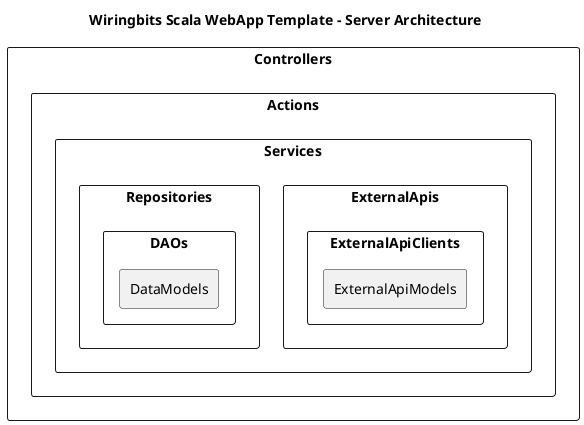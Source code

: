 @startuml
Title Wiringbits Scala WebApp Template - Server Architecture

skinparam {
    linetype ortho
}

rectangle Controllers {
    rectangle Actions {
        rectangle Services {
            rectangle ExternalApis {
                rectangle ExternalApiClients {
                    rectangle ExternalApiModels
                }
            }
            rectangle Repositories {
                rectangle DAOs {
                    rectangle DataModels
                }
            }
        }
    }
}
@enduml